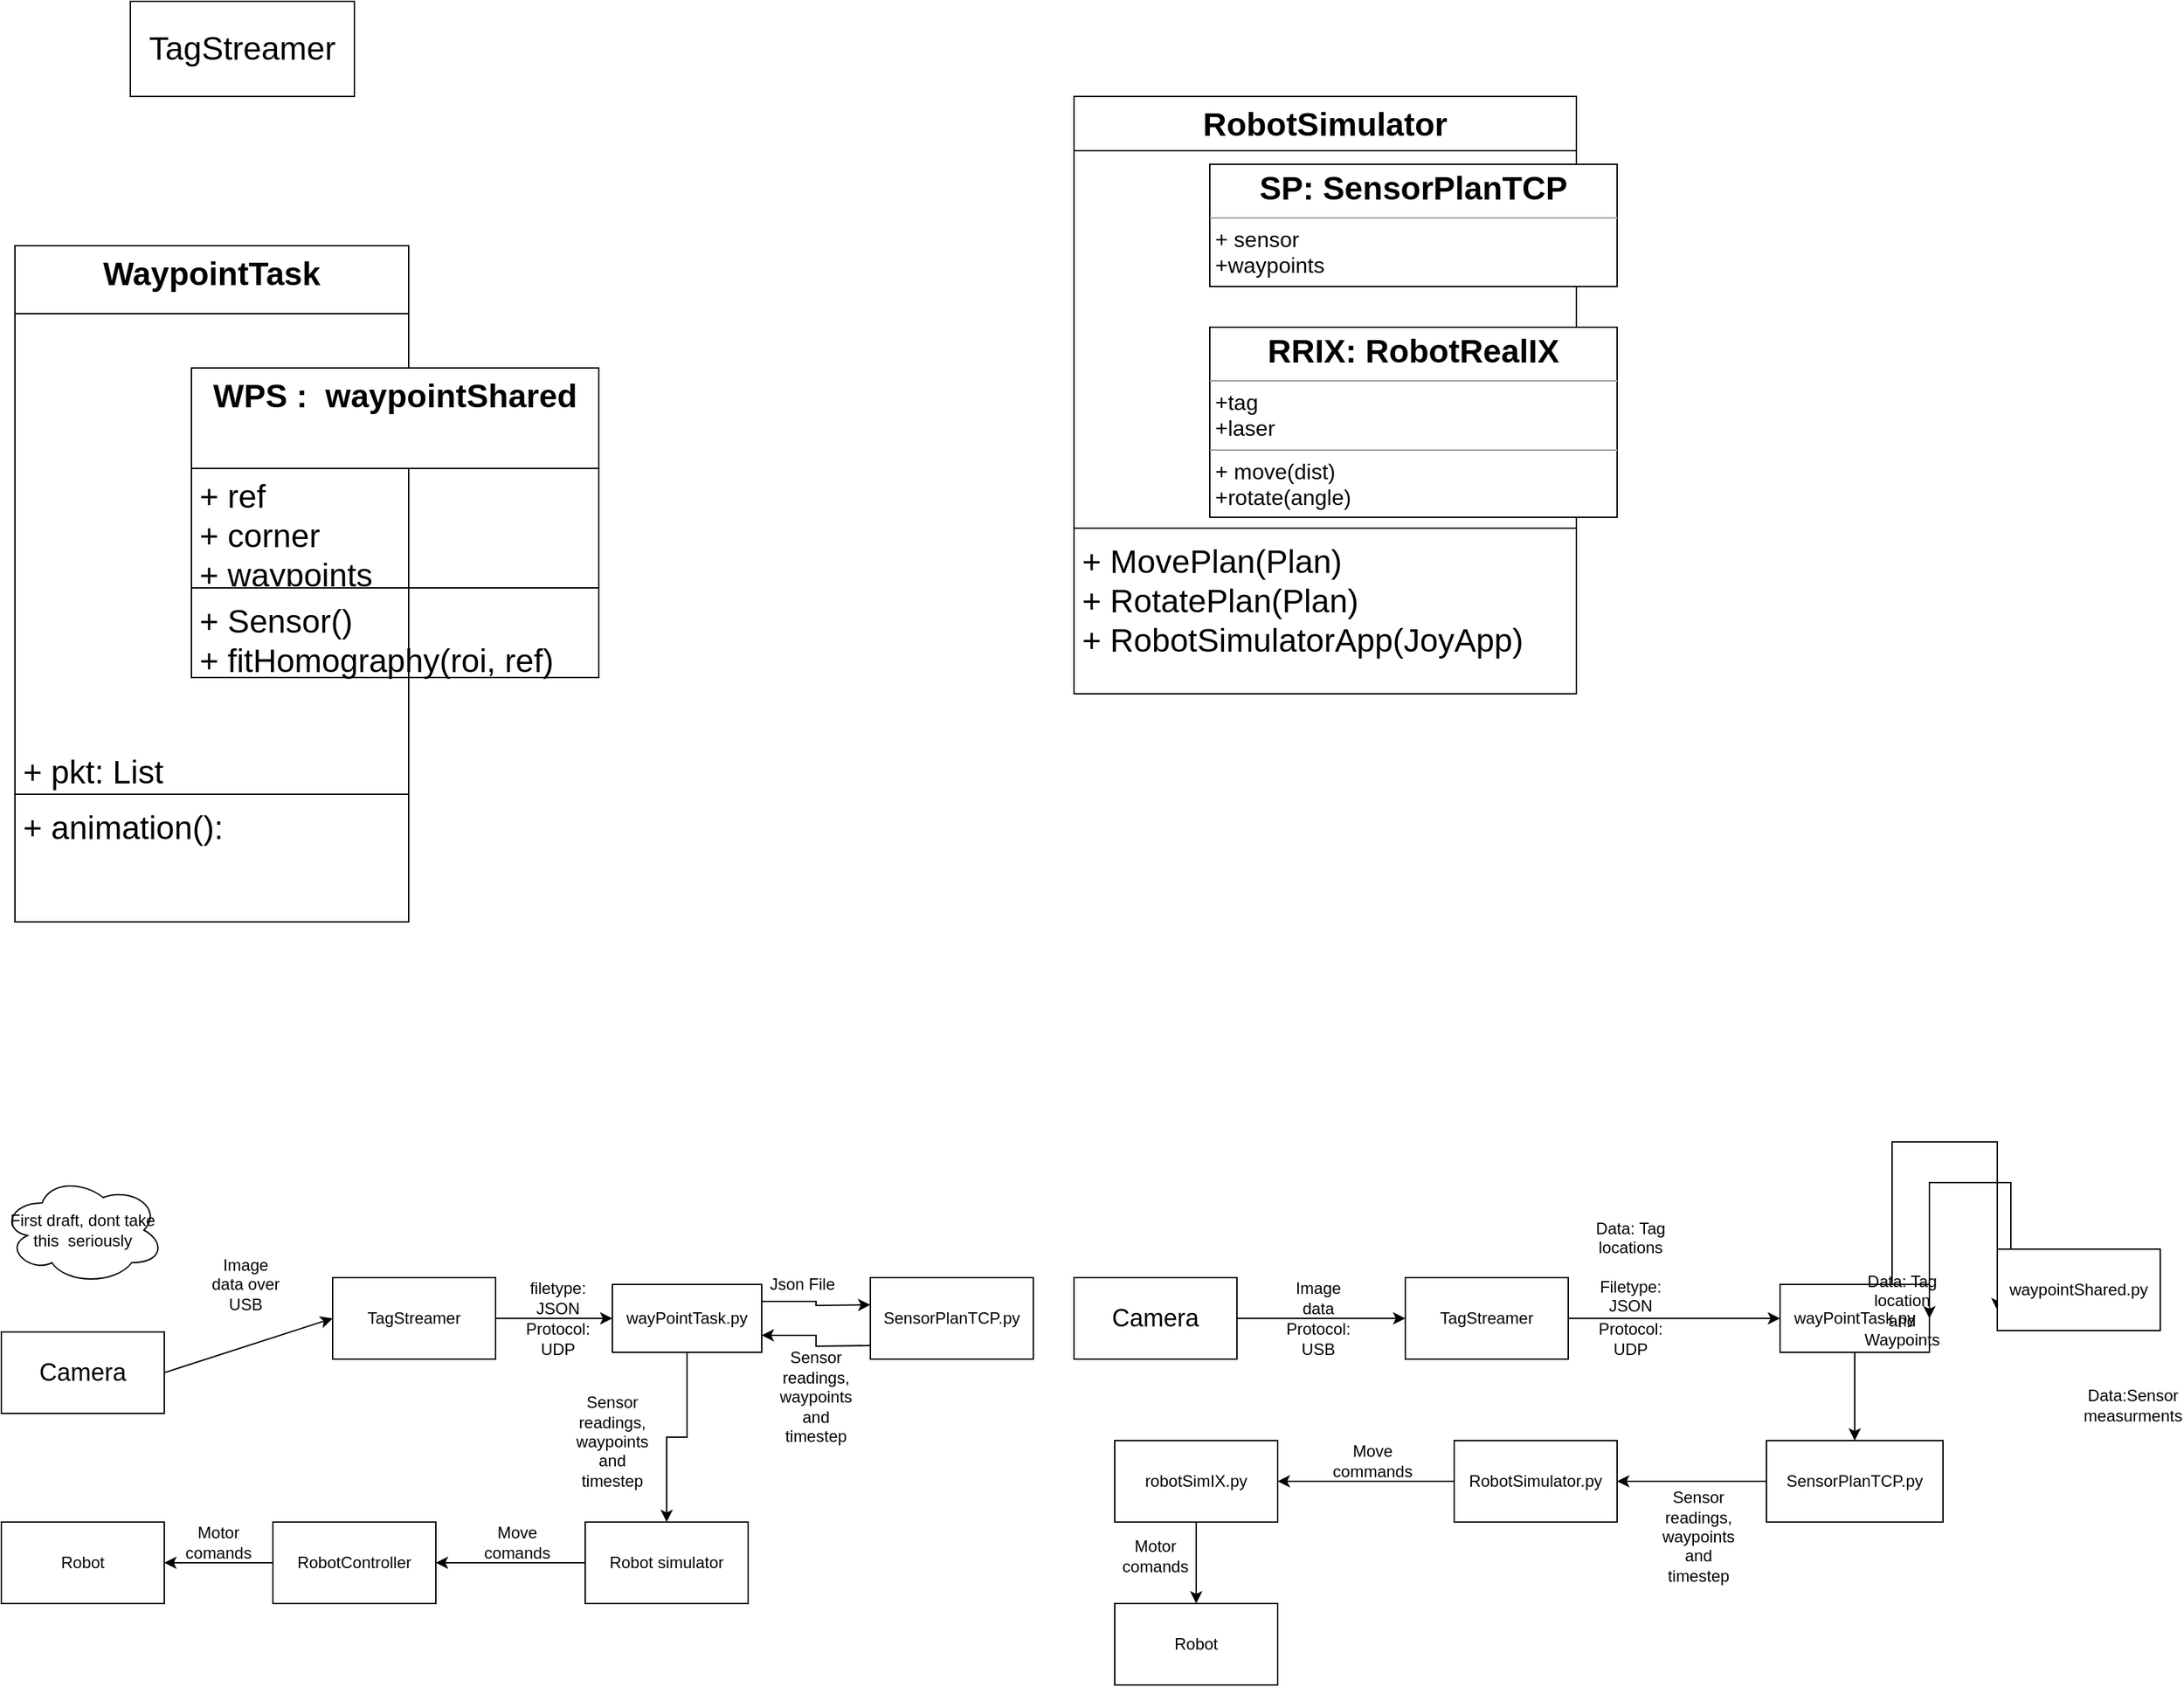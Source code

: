 <mxfile version="21.1.5" type="github">
  <diagram id="C5RBs43oDa-KdzZeNtuy" name="Page-1">
    <mxGraphModel dx="2074" dy="1051" grid="1" gridSize="10" guides="1" tooltips="1" connect="1" arrows="1" fold="1" page="1" pageScale="1" pageWidth="827" pageHeight="1169" math="0" shadow="0">
      <root>
        <mxCell id="WIyWlLk6GJQsqaUBKTNV-0" />
        <mxCell id="WIyWlLk6GJQsqaUBKTNV-1" parent="WIyWlLk6GJQsqaUBKTNV-0" />
        <mxCell id="fE6lvDuynH4iJYTWv04c-0" value="&lt;font style=&quot;font-size: 18px;&quot;&gt;Camera&lt;/font&gt;" style="rounded=0;whiteSpace=wrap;html=1;" parent="WIyWlLk6GJQsqaUBKTNV-1" vertex="1">
          <mxGeometry x="830" y="1060" width="120" height="60" as="geometry" />
        </mxCell>
        <mxCell id="fE6lvDuynH4iJYTWv04c-6" style="edgeStyle=orthogonalEdgeStyle;rounded=0;orthogonalLoop=1;jettySize=auto;html=1;" parent="WIyWlLk6GJQsqaUBKTNV-1" source="fE6lvDuynH4iJYTWv04c-1" target="fE6lvDuynH4iJYTWv04c-5" edge="1">
          <mxGeometry relative="1" as="geometry" />
        </mxCell>
        <mxCell id="fE6lvDuynH4iJYTWv04c-1" value="TagStreamer" style="rounded=0;whiteSpace=wrap;html=1;" parent="WIyWlLk6GJQsqaUBKTNV-1" vertex="1">
          <mxGeometry x="1074" y="1060" width="120" height="60" as="geometry" />
        </mxCell>
        <mxCell id="fE6lvDuynH4iJYTWv04c-2" value="" style="endArrow=classic;html=1;rounded=0;entryX=0;entryY=0.5;entryDx=0;entryDy=0;exitX=1;exitY=0.5;exitDx=0;exitDy=0;" parent="WIyWlLk6GJQsqaUBKTNV-1" source="fE6lvDuynH4iJYTWv04c-0" target="fE6lvDuynH4iJYTWv04c-1" edge="1">
          <mxGeometry width="50" height="50" relative="1" as="geometry">
            <mxPoint x="960" y="1110" as="sourcePoint" />
            <mxPoint x="1010" y="1060" as="targetPoint" />
          </mxGeometry>
        </mxCell>
        <mxCell id="fE6lvDuynH4iJYTWv04c-3" value="Image data" style="text;html=1;strokeColor=none;fillColor=none;align=center;verticalAlign=middle;whiteSpace=wrap;rounded=0;" parent="WIyWlLk6GJQsqaUBKTNV-1" vertex="1">
          <mxGeometry x="980" y="1060" width="60" height="30" as="geometry" />
        </mxCell>
        <mxCell id="fE6lvDuynH4iJYTWv04c-53" style="edgeStyle=orthogonalEdgeStyle;rounded=0;orthogonalLoop=1;jettySize=auto;html=1;exitX=0.75;exitY=0;exitDx=0;exitDy=0;entryX=0;entryY=0.75;entryDx=0;entryDy=0;" parent="WIyWlLk6GJQsqaUBKTNV-1" source="fE6lvDuynH4iJYTWv04c-5" target="fE6lvDuynH4iJYTWv04c-9" edge="1">
          <mxGeometry relative="1" as="geometry">
            <Array as="points">
              <mxPoint x="1433" y="960" />
              <mxPoint x="1510" y="960" />
            </Array>
          </mxGeometry>
        </mxCell>
        <mxCell id="fE6lvDuynH4iJYTWv04c-55" style="edgeStyle=orthogonalEdgeStyle;rounded=0;orthogonalLoop=1;jettySize=auto;html=1;" parent="WIyWlLk6GJQsqaUBKTNV-1" source="fE6lvDuynH4iJYTWv04c-5" target="fE6lvDuynH4iJYTWv04c-52" edge="1">
          <mxGeometry relative="1" as="geometry" />
        </mxCell>
        <mxCell id="fE6lvDuynH4iJYTWv04c-5" value="&lt;div&gt;wayPointTask.py&lt;/div&gt;" style="html=1;whiteSpace=wrap;" parent="WIyWlLk6GJQsqaUBKTNV-1" vertex="1">
          <mxGeometry x="1350" y="1065" width="110" height="50" as="geometry" />
        </mxCell>
        <mxCell id="fE6lvDuynH4iJYTWv04c-7" value="&lt;div&gt;&lt;br&gt;&lt;/div&gt;&lt;div&gt;Data: Tag locations&lt;/div&gt;&lt;div&gt;&lt;br&gt;&lt;/div&gt;&lt;div&gt;Filetype: JSON&lt;br&gt;&lt;/div&gt;" style="text;html=1;strokeColor=none;fillColor=none;align=center;verticalAlign=middle;whiteSpace=wrap;rounded=0;" parent="WIyWlLk6GJQsqaUBKTNV-1" vertex="1">
          <mxGeometry x="1210" y="1010" width="60" height="70" as="geometry" />
        </mxCell>
        <mxCell id="fE6lvDuynH4iJYTWv04c-8" value="Protocol: UDP" style="text;html=1;strokeColor=none;fillColor=none;align=center;verticalAlign=middle;whiteSpace=wrap;rounded=0;" parent="WIyWlLk6GJQsqaUBKTNV-1" vertex="1">
          <mxGeometry x="1210" y="1090" width="60" height="30" as="geometry" />
        </mxCell>
        <mxCell id="fE6lvDuynH4iJYTWv04c-54" style="edgeStyle=orthogonalEdgeStyle;rounded=0;orthogonalLoop=1;jettySize=auto;html=1;entryX=1;entryY=0.5;entryDx=0;entryDy=0;" parent="WIyWlLk6GJQsqaUBKTNV-1" source="fE6lvDuynH4iJYTWv04c-9" target="fE6lvDuynH4iJYTWv04c-5" edge="1">
          <mxGeometry relative="1" as="geometry">
            <Array as="points">
              <mxPoint x="1520" y="990" />
              <mxPoint x="1460" y="990" />
            </Array>
          </mxGeometry>
        </mxCell>
        <mxCell id="fE6lvDuynH4iJYTWv04c-9" value="waypointShared.py" style="rounded=0;whiteSpace=wrap;html=1;" parent="WIyWlLk6GJQsqaUBKTNV-1" vertex="1">
          <mxGeometry x="1510" y="1039" width="120" height="60" as="geometry" />
        </mxCell>
        <mxCell id="fE6lvDuynH4iJYTWv04c-13" value="Data: Tag location and Waypoints" style="text;html=1;strokeColor=none;fillColor=none;align=center;verticalAlign=middle;whiteSpace=wrap;rounded=0;" parent="WIyWlLk6GJQsqaUBKTNV-1" vertex="1">
          <mxGeometry x="1410" y="1069" width="60" height="30" as="geometry" />
        </mxCell>
        <mxCell id="fE6lvDuynH4iJYTWv04c-14" value="Data:Sensor measurments" style="text;html=1;strokeColor=none;fillColor=none;align=center;verticalAlign=middle;whiteSpace=wrap;rounded=0;" parent="WIyWlLk6GJQsqaUBKTNV-1" vertex="1">
          <mxGeometry x="1580" y="1139" width="60" height="30" as="geometry" />
        </mxCell>
        <mxCell id="fE6lvDuynH4iJYTWv04c-24" style="edgeStyle=orthogonalEdgeStyle;rounded=0;orthogonalLoop=1;jettySize=auto;html=1;exitX=0;exitY=0.5;exitDx=0;exitDy=0;entryX=1;entryY=0.5;entryDx=0;entryDy=0;" parent="WIyWlLk6GJQsqaUBKTNV-1" source="fE6lvDuynH4iJYTWv04c-16" target="fE6lvDuynH4iJYTWv04c-19" edge="1">
          <mxGeometry relative="1" as="geometry" />
        </mxCell>
        <mxCell id="fE6lvDuynH4iJYTWv04c-16" value="RobotSimulator.py" style="rounded=0;whiteSpace=wrap;html=1;" parent="WIyWlLk6GJQsqaUBKTNV-1" vertex="1">
          <mxGeometry x="1110" y="1180" width="120" height="60" as="geometry" />
        </mxCell>
        <mxCell id="fE6lvDuynH4iJYTWv04c-18" value="&lt;div&gt;Sensor readings, waypoints and timestep&lt;/div&gt;&lt;div&gt;&lt;br&gt;&lt;br&gt;&lt;/div&gt;" style="text;html=1;strokeColor=none;fillColor=none;align=center;verticalAlign=middle;whiteSpace=wrap;rounded=0;" parent="WIyWlLk6GJQsqaUBKTNV-1" vertex="1">
          <mxGeometry x="1260" y="1250" width="60" height="30" as="geometry" />
        </mxCell>
        <mxCell id="fE6lvDuynH4iJYTWv04c-61" style="edgeStyle=orthogonalEdgeStyle;rounded=0;orthogonalLoop=1;jettySize=auto;html=1;exitX=0.5;exitY=1;exitDx=0;exitDy=0;" parent="WIyWlLk6GJQsqaUBKTNV-1" source="fE6lvDuynH4iJYTWv04c-19" target="fE6lvDuynH4iJYTWv04c-21" edge="1">
          <mxGeometry relative="1" as="geometry" />
        </mxCell>
        <mxCell id="fE6lvDuynH4iJYTWv04c-19" value="robotSimIX.py" style="rounded=0;whiteSpace=wrap;html=1;" parent="WIyWlLk6GJQsqaUBKTNV-1" vertex="1">
          <mxGeometry x="860" y="1180" width="120" height="60" as="geometry" />
        </mxCell>
        <mxCell id="fE6lvDuynH4iJYTWv04c-21" value="Robot" style="rounded=0;whiteSpace=wrap;html=1;" parent="WIyWlLk6GJQsqaUBKTNV-1" vertex="1">
          <mxGeometry x="860" y="1300" width="120" height="60" as="geometry" />
        </mxCell>
        <mxCell id="fE6lvDuynH4iJYTWv04c-26" value="Move commands" style="text;html=1;strokeColor=none;fillColor=none;align=center;verticalAlign=middle;whiteSpace=wrap;rounded=0;" parent="WIyWlLk6GJQsqaUBKTNV-1" vertex="1">
          <mxGeometry x="1020" y="1180" width="60" height="30" as="geometry" />
        </mxCell>
        <mxCell id="fE6lvDuynH4iJYTWv04c-27" value="Motor comands" style="text;html=1;strokeColor=none;fillColor=none;align=center;verticalAlign=middle;whiteSpace=wrap;rounded=0;" parent="WIyWlLk6GJQsqaUBKTNV-1" vertex="1">
          <mxGeometry x="860" y="1250" width="60" height="30" as="geometry" />
        </mxCell>
        <mxCell id="fE6lvDuynH4iJYTWv04c-28" value="&lt;font style=&quot;font-size: 18px;&quot;&gt;Camera&lt;/font&gt;" style="rounded=0;whiteSpace=wrap;html=1;" parent="WIyWlLk6GJQsqaUBKTNV-1" vertex="1">
          <mxGeometry x="40" y="1100" width="120" height="60" as="geometry" />
        </mxCell>
        <mxCell id="fE6lvDuynH4iJYTWv04c-29" style="edgeStyle=orthogonalEdgeStyle;rounded=0;orthogonalLoop=1;jettySize=auto;html=1;" parent="WIyWlLk6GJQsqaUBKTNV-1" source="fE6lvDuynH4iJYTWv04c-30" target="fE6lvDuynH4iJYTWv04c-35" edge="1">
          <mxGeometry relative="1" as="geometry" />
        </mxCell>
        <mxCell id="fE6lvDuynH4iJYTWv04c-30" value="TagStreamer" style="rounded=0;whiteSpace=wrap;html=1;" parent="WIyWlLk6GJQsqaUBKTNV-1" vertex="1">
          <mxGeometry x="284" y="1060" width="120" height="60" as="geometry" />
        </mxCell>
        <mxCell id="fE6lvDuynH4iJYTWv04c-31" value="" style="endArrow=classic;html=1;rounded=0;entryX=0;entryY=0.5;entryDx=0;entryDy=0;exitX=1;exitY=0.5;exitDx=0;exitDy=0;" parent="WIyWlLk6GJQsqaUBKTNV-1" source="fE6lvDuynH4iJYTWv04c-28" target="fE6lvDuynH4iJYTWv04c-30" edge="1">
          <mxGeometry width="50" height="50" relative="1" as="geometry">
            <mxPoint x="170" y="1110" as="sourcePoint" />
            <mxPoint x="220" y="1060" as="targetPoint" />
          </mxGeometry>
        </mxCell>
        <mxCell id="fE6lvDuynH4iJYTWv04c-32" value="Image data over USB" style="text;html=1;strokeColor=none;fillColor=none;align=center;verticalAlign=middle;whiteSpace=wrap;rounded=0;" parent="WIyWlLk6GJQsqaUBKTNV-1" vertex="1">
          <mxGeometry x="190" y="1050" width="60" height="30" as="geometry" />
        </mxCell>
        <mxCell id="fE6lvDuynH4iJYTWv04c-33" style="edgeStyle=orthogonalEdgeStyle;rounded=0;orthogonalLoop=1;jettySize=auto;html=1;exitX=1;exitY=0.25;exitDx=0;exitDy=0;entryX=0;entryY=0.25;entryDx=0;entryDy=0;" parent="WIyWlLk6GJQsqaUBKTNV-1" source="fE6lvDuynH4iJYTWv04c-35" edge="1">
          <mxGeometry relative="1" as="geometry">
            <mxPoint x="680" y="1080" as="targetPoint" />
          </mxGeometry>
        </mxCell>
        <mxCell id="fE6lvDuynH4iJYTWv04c-34" style="edgeStyle=orthogonalEdgeStyle;rounded=0;orthogonalLoop=1;jettySize=auto;html=1;entryX=0.5;entryY=0;entryDx=0;entryDy=0;" parent="WIyWlLk6GJQsqaUBKTNV-1" source="fE6lvDuynH4iJYTWv04c-35" target="fE6lvDuynH4iJYTWv04c-43" edge="1">
          <mxGeometry relative="1" as="geometry" />
        </mxCell>
        <mxCell id="fE6lvDuynH4iJYTWv04c-35" value="&lt;div&gt;wayPointTask.py&lt;/div&gt;" style="html=1;whiteSpace=wrap;" parent="WIyWlLk6GJQsqaUBKTNV-1" vertex="1">
          <mxGeometry x="490" y="1065" width="110" height="50" as="geometry" />
        </mxCell>
        <mxCell id="fE6lvDuynH4iJYTWv04c-36" value="filetype: JSON" style="text;html=1;strokeColor=none;fillColor=none;align=center;verticalAlign=middle;whiteSpace=wrap;rounded=0;" parent="WIyWlLk6GJQsqaUBKTNV-1" vertex="1">
          <mxGeometry x="420" y="1060" width="60" height="30" as="geometry" />
        </mxCell>
        <mxCell id="fE6lvDuynH4iJYTWv04c-37" value="Protocol: UDP" style="text;html=1;strokeColor=none;fillColor=none;align=center;verticalAlign=middle;whiteSpace=wrap;rounded=0;" parent="WIyWlLk6GJQsqaUBKTNV-1" vertex="1">
          <mxGeometry x="420" y="1090" width="60" height="30" as="geometry" />
        </mxCell>
        <mxCell id="fE6lvDuynH4iJYTWv04c-38" style="edgeStyle=orthogonalEdgeStyle;rounded=0;orthogonalLoop=1;jettySize=auto;html=1;exitX=0;exitY=0.75;exitDx=0;exitDy=0;entryX=1;entryY=0.75;entryDx=0;entryDy=0;" parent="WIyWlLk6GJQsqaUBKTNV-1" target="fE6lvDuynH4iJYTWv04c-35" edge="1">
          <mxGeometry relative="1" as="geometry">
            <mxPoint x="680" y="1110" as="sourcePoint" />
          </mxGeometry>
        </mxCell>
        <mxCell id="fE6lvDuynH4iJYTWv04c-39" value="SensorPlanTCP.py" style="rounded=0;whiteSpace=wrap;html=1;" parent="WIyWlLk6GJQsqaUBKTNV-1" vertex="1">
          <mxGeometry x="680" y="1060" width="120" height="60" as="geometry" />
        </mxCell>
        <mxCell id="fE6lvDuynH4iJYTWv04c-40" value="Json File" style="text;html=1;strokeColor=none;fillColor=none;align=center;verticalAlign=middle;whiteSpace=wrap;rounded=0;" parent="WIyWlLk6GJQsqaUBKTNV-1" vertex="1">
          <mxGeometry x="600" y="1050" width="60" height="30" as="geometry" />
        </mxCell>
        <mxCell id="fE6lvDuynH4iJYTWv04c-41" value="&lt;div&gt;Sensor readings, waypoints and timestep&lt;/div&gt;&lt;div&gt;&lt;br&gt;&lt;/div&gt;" style="text;html=1;strokeColor=none;fillColor=none;align=center;verticalAlign=middle;whiteSpace=wrap;rounded=0;" parent="WIyWlLk6GJQsqaUBKTNV-1" vertex="1">
          <mxGeometry x="610" y="1140" width="60" height="30" as="geometry" />
        </mxCell>
        <mxCell id="fE6lvDuynH4iJYTWv04c-42" style="edgeStyle=orthogonalEdgeStyle;rounded=0;orthogonalLoop=1;jettySize=auto;html=1;exitX=0;exitY=0.5;exitDx=0;exitDy=0;entryX=1;entryY=0.5;entryDx=0;entryDy=0;" parent="WIyWlLk6GJQsqaUBKTNV-1" source="fE6lvDuynH4iJYTWv04c-43" target="fE6lvDuynH4iJYTWv04c-46" edge="1">
          <mxGeometry relative="1" as="geometry" />
        </mxCell>
        <mxCell id="fE6lvDuynH4iJYTWv04c-43" value="Robot simulator" style="rounded=0;whiteSpace=wrap;html=1;" parent="WIyWlLk6GJQsqaUBKTNV-1" vertex="1">
          <mxGeometry x="470" y="1240" width="120" height="60" as="geometry" />
        </mxCell>
        <mxCell id="fE6lvDuynH4iJYTWv04c-44" value="&lt;div&gt;Sensor readings, waypoints and timestep&lt;/div&gt;&lt;div&gt;&lt;br&gt;&lt;br&gt;&lt;/div&gt;" style="text;html=1;strokeColor=none;fillColor=none;align=center;verticalAlign=middle;whiteSpace=wrap;rounded=0;" parent="WIyWlLk6GJQsqaUBKTNV-1" vertex="1">
          <mxGeometry x="460" y="1180" width="60" height="30" as="geometry" />
        </mxCell>
        <mxCell id="fE6lvDuynH4iJYTWv04c-45" style="edgeStyle=orthogonalEdgeStyle;rounded=0;orthogonalLoop=1;jettySize=auto;html=1;entryX=1;entryY=0.5;entryDx=0;entryDy=0;" parent="WIyWlLk6GJQsqaUBKTNV-1" source="fE6lvDuynH4iJYTWv04c-46" target="fE6lvDuynH4iJYTWv04c-47" edge="1">
          <mxGeometry relative="1" as="geometry" />
        </mxCell>
        <mxCell id="fE6lvDuynH4iJYTWv04c-46" value="RobotController" style="rounded=0;whiteSpace=wrap;html=1;" parent="WIyWlLk6GJQsqaUBKTNV-1" vertex="1">
          <mxGeometry x="240" y="1240" width="120" height="60" as="geometry" />
        </mxCell>
        <mxCell id="fE6lvDuynH4iJYTWv04c-47" value="Robot" style="rounded=0;whiteSpace=wrap;html=1;" parent="WIyWlLk6GJQsqaUBKTNV-1" vertex="1">
          <mxGeometry x="40" y="1240" width="120" height="60" as="geometry" />
        </mxCell>
        <mxCell id="fE6lvDuynH4iJYTWv04c-48" value="Move comands" style="text;html=1;strokeColor=none;fillColor=none;align=center;verticalAlign=middle;whiteSpace=wrap;rounded=0;" parent="WIyWlLk6GJQsqaUBKTNV-1" vertex="1">
          <mxGeometry x="390" y="1240" width="60" height="30" as="geometry" />
        </mxCell>
        <mxCell id="fE6lvDuynH4iJYTWv04c-49" value="Motor comands" style="text;html=1;strokeColor=none;fillColor=none;align=center;verticalAlign=middle;whiteSpace=wrap;rounded=0;" parent="WIyWlLk6GJQsqaUBKTNV-1" vertex="1">
          <mxGeometry x="170" y="1240" width="60" height="30" as="geometry" />
        </mxCell>
        <mxCell id="fE6lvDuynH4iJYTWv04c-50" value="First draft, dont take this&amp;nbsp; seriously" style="ellipse;shape=cloud;whiteSpace=wrap;html=1;" parent="WIyWlLk6GJQsqaUBKTNV-1" vertex="1">
          <mxGeometry x="40" y="985" width="120" height="80" as="geometry" />
        </mxCell>
        <mxCell id="fE6lvDuynH4iJYTWv04c-51" value="Protocol: USB" style="text;html=1;strokeColor=none;fillColor=none;align=center;verticalAlign=middle;whiteSpace=wrap;rounded=0;" parent="WIyWlLk6GJQsqaUBKTNV-1" vertex="1">
          <mxGeometry x="980" y="1090" width="60" height="30" as="geometry" />
        </mxCell>
        <mxCell id="fE6lvDuynH4iJYTWv04c-57" style="edgeStyle=orthogonalEdgeStyle;rounded=0;orthogonalLoop=1;jettySize=auto;html=1;exitX=0;exitY=0.5;exitDx=0;exitDy=0;entryX=1;entryY=0.5;entryDx=0;entryDy=0;" parent="WIyWlLk6GJQsqaUBKTNV-1" source="fE6lvDuynH4iJYTWv04c-52" target="fE6lvDuynH4iJYTWv04c-16" edge="1">
          <mxGeometry relative="1" as="geometry" />
        </mxCell>
        <mxCell id="fE6lvDuynH4iJYTWv04c-52" value="SensorPlanTCP.py" style="rounded=0;whiteSpace=wrap;html=1;" parent="WIyWlLk6GJQsqaUBKTNV-1" vertex="1">
          <mxGeometry x="1340" y="1180" width="130" height="60" as="geometry" />
        </mxCell>
        <mxCell id="kNLMg8I_NjW5CCPZ23QW-0" value="&lt;font style=&quot;font-size: 24px;&quot;&gt;TagStreamer&lt;/font&gt;" style="rounded=0;whiteSpace=wrap;html=1;" vertex="1" parent="WIyWlLk6GJQsqaUBKTNV-1">
          <mxGeometry x="135" y="120" width="165" height="70" as="geometry" />
        </mxCell>
        <mxCell id="kNLMg8I_NjW5CCPZ23QW-1" value="&lt;font style=&quot;font-size: 24px;&quot;&gt;WaypointTask&lt;/font&gt;" style="swimlane;fontStyle=1;align=center;verticalAlign=top;childLayout=stackLayout;horizontal=1;startSize=50;horizontalStack=0;resizeParent=1;resizeParentMax=0;resizeLast=0;collapsible=1;marginBottom=0;whiteSpace=wrap;html=1;" vertex="1" parent="WIyWlLk6GJQsqaUBKTNV-1">
          <mxGeometry x="50" y="300" width="290" height="498" as="geometry">
            <mxRectangle x="80" y="240" width="120" height="30" as="alternateBounds" />
          </mxGeometry>
        </mxCell>
        <mxCell id="kNLMg8I_NjW5CCPZ23QW-2" value="&lt;font style=&quot;font-size: 24px;&quot;&gt;&lt;br&gt;&lt;br&gt;&lt;br&gt;&lt;br&gt;&lt;br&gt;&lt;br&gt;&lt;br&gt;&lt;br&gt;&lt;br&gt;&lt;br&gt;&lt;br&gt;+ pkt: List&lt;/font&gt;" style="text;strokeColor=none;fillColor=none;align=left;verticalAlign=top;spacingLeft=4;spacingRight=4;overflow=hidden;rotatable=0;points=[[0,0.5],[1,0.5]];portConstraint=eastwest;whiteSpace=wrap;html=1;" vertex="1" parent="kNLMg8I_NjW5CCPZ23QW-1">
          <mxGeometry y="50" width="290" height="350" as="geometry" />
        </mxCell>
        <mxCell id="kNLMg8I_NjW5CCPZ23QW-3" value="" style="line;strokeWidth=1;fillColor=none;align=left;verticalAlign=middle;spacingTop=-1;spacingLeft=3;spacingRight=3;rotatable=0;labelPosition=right;points=[];portConstraint=eastwest;strokeColor=inherit;" vertex="1" parent="kNLMg8I_NjW5CCPZ23QW-1">
          <mxGeometry y="400" width="290" height="8" as="geometry" />
        </mxCell>
        <mxCell id="kNLMg8I_NjW5CCPZ23QW-4" value="&lt;font style=&quot;font-size: 24px;&quot;&gt;+ animation():&amp;nbsp;&lt;/font&gt;" style="text;strokeColor=none;fillColor=none;align=left;verticalAlign=top;spacingLeft=4;spacingRight=4;overflow=hidden;rotatable=0;points=[[0,0.5],[1,0.5]];portConstraint=eastwest;whiteSpace=wrap;html=1;" vertex="1" parent="kNLMg8I_NjW5CCPZ23QW-1">
          <mxGeometry y="408" width="290" height="90" as="geometry" />
        </mxCell>
        <mxCell id="kNLMg8I_NjW5CCPZ23QW-32" value="&lt;font style=&quot;font-size: 24px;&quot;&gt;RobotSimulator&lt;/font&gt;" style="swimlane;fontStyle=1;align=center;verticalAlign=top;childLayout=stackLayout;horizontal=1;startSize=40;horizontalStack=0;resizeParent=1;resizeParentMax=0;resizeLast=0;collapsible=1;marginBottom=0;whiteSpace=wrap;html=1;" vertex="1" parent="WIyWlLk6GJQsqaUBKTNV-1">
          <mxGeometry x="830" y="190" width="370" height="440" as="geometry" />
        </mxCell>
        <mxCell id="kNLMg8I_NjW5CCPZ23QW-33" value="&lt;br&gt;&lt;br&gt;&lt;br&gt;&lt;br&gt;&lt;br&gt;&lt;br&gt;&lt;br&gt;&lt;br&gt;&lt;br&gt;&lt;br&gt;&lt;br&gt;&lt;br&gt;&lt;br&gt;&lt;br&gt;" style="text;strokeColor=none;fillColor=none;align=left;verticalAlign=top;spacingLeft=4;spacingRight=4;overflow=hidden;rotatable=0;points=[[0,0.5],[1,0.5]];portConstraint=eastwest;whiteSpace=wrap;html=1;" vertex="1" parent="kNLMg8I_NjW5CCPZ23QW-32">
          <mxGeometry y="40" width="370" height="274" as="geometry" />
        </mxCell>
        <mxCell id="kNLMg8I_NjW5CCPZ23QW-34" value="" style="line;strokeWidth=1;fillColor=none;align=left;verticalAlign=middle;spacingTop=-1;spacingLeft=3;spacingRight=3;rotatable=0;labelPosition=right;points=[];portConstraint=eastwest;strokeColor=inherit;" vertex="1" parent="kNLMg8I_NjW5CCPZ23QW-32">
          <mxGeometry y="314" width="370" height="8" as="geometry" />
        </mxCell>
        <mxCell id="kNLMg8I_NjW5CCPZ23QW-35" value="&lt;font style=&quot;font-size: 24px;&quot;&gt;+ MovePlan(Plan)&lt;br&gt;+ RotatePlan(Plan)&lt;br&gt;+ RobotSimulatorApp(JoyApp)&lt;/font&gt;" style="text;strokeColor=none;fillColor=none;align=left;verticalAlign=top;spacingLeft=4;spacingRight=4;overflow=hidden;rotatable=0;points=[[0,0.5],[1,0.5]];portConstraint=eastwest;whiteSpace=wrap;html=1;" vertex="1" parent="kNLMg8I_NjW5CCPZ23QW-32">
          <mxGeometry y="322" width="370" height="118" as="geometry" />
        </mxCell>
        <mxCell id="kNLMg8I_NjW5CCPZ23QW-37" value="&lt;p style=&quot;margin:0px;margin-top:4px;text-align:center;&quot;&gt;&lt;b&gt;&lt;font style=&quot;font-size: 24px;&quot;&gt;SP: SensorPlanTCP&lt;/font&gt;&lt;/b&gt;&lt;/p&gt;&lt;hr size=&quot;1&quot;&gt;&lt;p style=&quot;margin:0px;margin-left:4px;&quot;&gt;&lt;font size=&quot;3&quot;&gt;+ sensor&lt;/font&gt;&lt;/p&gt;&lt;p style=&quot;margin:0px;margin-left:4px;&quot;&gt;&lt;font size=&quot;3&quot;&gt;+waypoints&lt;/font&gt;&lt;/p&gt;" style="verticalAlign=top;align=left;overflow=fill;fontSize=12;fontFamily=Helvetica;html=1;whiteSpace=wrap;" vertex="1" parent="WIyWlLk6GJQsqaUBKTNV-1">
          <mxGeometry x="930" y="240" width="300" height="90" as="geometry" />
        </mxCell>
        <mxCell id="kNLMg8I_NjW5CCPZ23QW-40" value="&lt;p style=&quot;margin:0px;margin-top:4px;text-align:center;&quot;&gt;&lt;b&gt;&lt;font style=&quot;font-size: 24px;&quot;&gt;RRIX: RobotRealIX&lt;/font&gt;&lt;/b&gt;&lt;/p&gt;&lt;hr size=&quot;1&quot;&gt;&lt;p style=&quot;margin:0px;margin-left:4px;&quot;&gt;&lt;font size=&quot;3&quot;&gt;+tag&lt;/font&gt;&lt;/p&gt;&lt;p style=&quot;margin:0px;margin-left:4px;&quot;&gt;&lt;font size=&quot;3&quot;&gt;+laser&lt;/font&gt;&lt;/p&gt;&lt;hr size=&quot;1&quot;&gt;&lt;p style=&quot;margin:0px;margin-left:4px;&quot;&gt;&lt;font size=&quot;3&quot;&gt;+ move(dist)&lt;/font&gt;&lt;/p&gt;&lt;p style=&quot;margin:0px;margin-left:4px;&quot;&gt;&lt;font size=&quot;3&quot;&gt;+rotate(angle)&lt;/font&gt;&lt;/p&gt;" style="verticalAlign=top;align=left;overflow=fill;fontSize=12;fontFamily=Helvetica;html=1;whiteSpace=wrap;" vertex="1" parent="WIyWlLk6GJQsqaUBKTNV-1">
          <mxGeometry x="930" y="360" width="300" height="140" as="geometry" />
        </mxCell>
        <mxCell id="kNLMg8I_NjW5CCPZ23QW-14" value="&lt;font style=&quot;font-size: 24px;&quot;&gt;WPS :&amp;nbsp; waypointShared&lt;/font&gt;" style="swimlane;fontStyle=1;align=center;verticalAlign=top;childLayout=stackLayout;horizontal=1;startSize=74;horizontalStack=0;resizeParent=1;resizeParentMax=0;resizeLast=0;collapsible=1;marginBottom=0;whiteSpace=wrap;html=1;" vertex="1" parent="WIyWlLk6GJQsqaUBKTNV-1">
          <mxGeometry x="180" y="390" width="300" height="228" as="geometry">
            <mxRectangle y="26" width="290" height="30" as="alternateBounds" />
          </mxGeometry>
        </mxCell>
        <mxCell id="kNLMg8I_NjW5CCPZ23QW-15" value="&lt;font style=&quot;font-size: 24px;&quot;&gt;+ ref&lt;br&gt;+ corner&lt;br&gt;+ waypoints&lt;br&gt;+ ROBOT_TAGID&lt;/font&gt;" style="text;strokeColor=none;fillColor=none;align=left;verticalAlign=top;spacingLeft=4;spacingRight=4;overflow=hidden;rotatable=0;points=[[0,0.5],[1,0.5]];portConstraint=eastwest;whiteSpace=wrap;html=1;" vertex="1" parent="kNLMg8I_NjW5CCPZ23QW-14">
          <mxGeometry y="74" width="300" height="84" as="geometry" />
        </mxCell>
        <mxCell id="kNLMg8I_NjW5CCPZ23QW-16" value="" style="line;strokeWidth=1;fillColor=none;align=left;verticalAlign=middle;spacingTop=-1;spacingLeft=3;spacingRight=3;rotatable=0;labelPosition=right;points=[];portConstraint=eastwest;strokeColor=inherit;" vertex="1" parent="kNLMg8I_NjW5CCPZ23QW-14">
          <mxGeometry y="158" width="300" height="8" as="geometry" />
        </mxCell>
        <mxCell id="kNLMg8I_NjW5CCPZ23QW-17" value="&lt;font style=&quot;font-size: 24px;&quot;&gt;+ Sensor()&lt;br&gt;+ fitHomography(roi, ref)&amp;nbsp;&lt;/font&gt;" style="text;strokeColor=none;fillColor=none;align=left;verticalAlign=top;spacingLeft=4;spacingRight=4;overflow=hidden;rotatable=0;points=[[0,0.5],[1,0.5]];portConstraint=eastwest;whiteSpace=wrap;html=1;" vertex="1" parent="kNLMg8I_NjW5CCPZ23QW-14">
          <mxGeometry y="166" width="300" height="62" as="geometry" />
        </mxCell>
      </root>
    </mxGraphModel>
  </diagram>
</mxfile>
